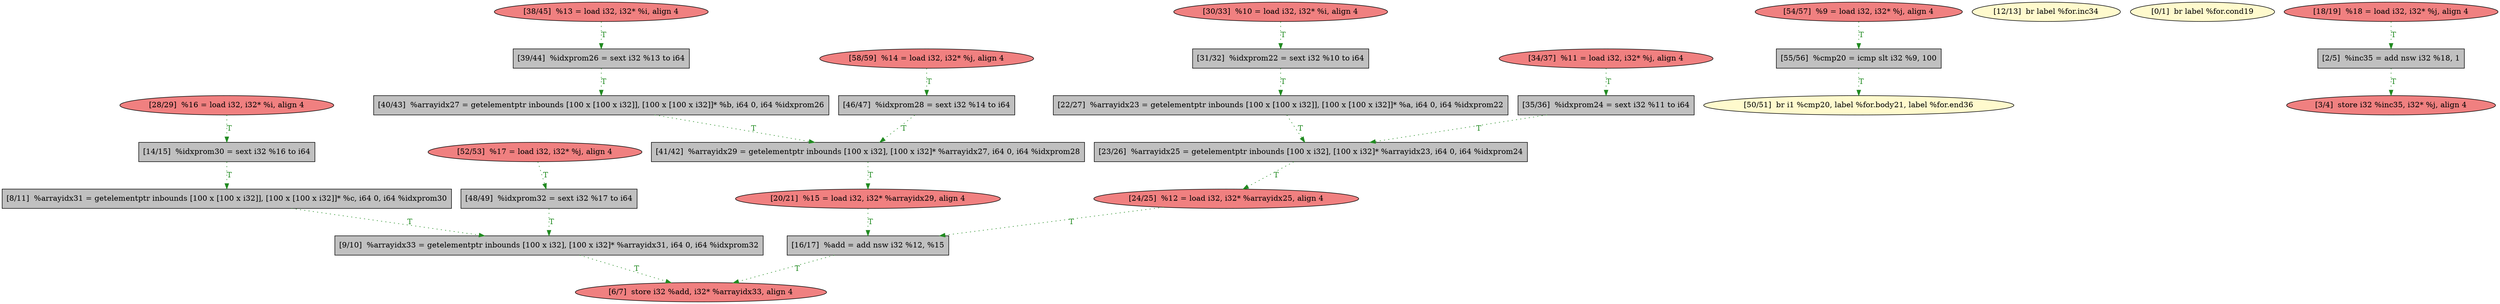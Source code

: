 
digraph G {


node1038 [fillcolor=lightcoral,label="[24/25]  %12 = load i32, i32* %arrayidx25, align 4",shape=ellipse,style=filled ]
node1039 [fillcolor=lightcoral,label="[58/59]  %14 = load i32, i32* %j, align 4",shape=ellipse,style=filled ]
node1037 [fillcolor=grey,label="[40/43]  %arrayidx27 = getelementptr inbounds [100 x [100 x i32]], [100 x [100 x i32]]* %b, i64 0, i64 %idxprom26",shape=rectangle,style=filled ]
node1036 [fillcolor=grey,label="[31/32]  %idxprom22 = sext i32 %10 to i64",shape=rectangle,style=filled ]
node1035 [fillcolor=grey,label="[23/26]  %arrayidx25 = getelementptr inbounds [100 x i32], [100 x i32]* %arrayidx23, i64 0, i64 %idxprom24",shape=rectangle,style=filled ]
node1034 [fillcolor=grey,label="[55/56]  %cmp20 = icmp slt i32 %9, 100",shape=rectangle,style=filled ]
node1033 [fillcolor=lightcoral,label="[54/57]  %9 = load i32, i32* %j, align 4",shape=ellipse,style=filled ]
node1031 [fillcolor=grey,label="[41/42]  %arrayidx29 = getelementptr inbounds [100 x i32], [100 x i32]* %arrayidx27, i64 0, i64 %idxprom28",shape=rectangle,style=filled ]
node1028 [fillcolor=lightcoral,label="[52/53]  %17 = load i32, i32* %j, align 4",shape=ellipse,style=filled ]
node1015 [fillcolor=lemonchiffon,label="[12/13]  br label %for.inc34",shape=ellipse,style=filled ]
node1024 [fillcolor=lightcoral,label="[38/45]  %13 = load i32, i32* %i, align 4",shape=ellipse,style=filled ]
node1010 [fillcolor=lemonchiffon,label="[0/1]  br label %for.cond19",shape=ellipse,style=filled ]
node1013 [fillcolor=lightcoral,label="[6/7]  store i32 %add, i32* %arrayidx33, align 4",shape=ellipse,style=filled ]
node1029 [fillcolor=grey,label="[39/44]  %idxprom26 = sext i32 %13 to i64",shape=rectangle,style=filled ]
node1011 [fillcolor=grey,label="[2/5]  %inc35 = add nsw i32 %18, 1",shape=rectangle,style=filled ]
node1032 [fillcolor=grey,label="[9/10]  %arrayidx33 = getelementptr inbounds [100 x i32], [100 x i32]* %arrayidx31, i64 0, i64 %idxprom32",shape=rectangle,style=filled ]
node1014 [fillcolor=grey,label="[8/11]  %arrayidx31 = getelementptr inbounds [100 x [100 x i32]], [100 x [100 x i32]]* %c, i64 0, i64 %idxprom30",shape=rectangle,style=filled ]
node1016 [fillcolor=grey,label="[14/15]  %idxprom30 = sext i32 %16 to i64",shape=rectangle,style=filled ]
node1017 [fillcolor=grey,label="[16/17]  %add = add nsw i32 %12, %15",shape=rectangle,style=filled ]
node1018 [fillcolor=lightcoral,label="[18/19]  %18 = load i32, i32* %j, align 4",shape=ellipse,style=filled ]
node1022 [fillcolor=lightcoral,label="[30/33]  %10 = load i32, i32* %i, align 4",shape=ellipse,style=filled ]
node1027 [fillcolor=lemonchiffon,label="[50/51]  br i1 %cmp20, label %for.body21, label %for.end36",shape=ellipse,style=filled ]
node1019 [fillcolor=lightcoral,label="[20/21]  %15 = load i32, i32* %arrayidx29, align 4",shape=ellipse,style=filled ]
node1026 [fillcolor=grey,label="[48/49]  %idxprom32 = sext i32 %17 to i64",shape=rectangle,style=filled ]
node1012 [fillcolor=lightcoral,label="[3/4]  store i32 %inc35, i32* %j, align 4",shape=ellipse,style=filled ]
node1020 [fillcolor=grey,label="[22/27]  %arrayidx23 = getelementptr inbounds [100 x [100 x i32]], [100 x [100 x i32]]* %a, i64 0, i64 %idxprom22",shape=rectangle,style=filled ]
node1025 [fillcolor=grey,label="[46/47]  %idxprom28 = sext i32 %14 to i64",shape=rectangle,style=filled ]
node1021 [fillcolor=lightcoral,label="[28/29]  %16 = load i32, i32* %i, align 4",shape=ellipse,style=filled ]
node1030 [fillcolor=grey,label="[35/36]  %idxprom24 = sext i32 %11 to i64",shape=rectangle,style=filled ]
node1023 [fillcolor=lightcoral,label="[34/37]  %11 = load i32, i32* %j, align 4",shape=ellipse,style=filled ]

node1026->node1032 [style=dotted,color=forestgreen,label="T",fontcolor=forestgreen ]
node1021->node1016 [style=dotted,color=forestgreen,label="T",fontcolor=forestgreen ]
node1024->node1029 [style=dotted,color=forestgreen,label="T",fontcolor=forestgreen ]
node1023->node1030 [style=dotted,color=forestgreen,label="T",fontcolor=forestgreen ]
node1020->node1035 [style=dotted,color=forestgreen,label="T",fontcolor=forestgreen ]
node1037->node1031 [style=dotted,color=forestgreen,label="T",fontcolor=forestgreen ]
node1032->node1013 [style=dotted,color=forestgreen,label="T",fontcolor=forestgreen ]
node1018->node1011 [style=dotted,color=forestgreen,label="T",fontcolor=forestgreen ]
node1031->node1019 [style=dotted,color=forestgreen,label="T",fontcolor=forestgreen ]
node1039->node1025 [style=dotted,color=forestgreen,label="T",fontcolor=forestgreen ]
node1011->node1012 [style=dotted,color=forestgreen,label="T",fontcolor=forestgreen ]
node1033->node1034 [style=dotted,color=forestgreen,label="T",fontcolor=forestgreen ]
node1029->node1037 [style=dotted,color=forestgreen,label="T",fontcolor=forestgreen ]
node1014->node1032 [style=dotted,color=forestgreen,label="T",fontcolor=forestgreen ]
node1038->node1017 [style=dotted,color=forestgreen,label="T",fontcolor=forestgreen ]
node1028->node1026 [style=dotted,color=forestgreen,label="T",fontcolor=forestgreen ]
node1034->node1027 [style=dotted,color=forestgreen,label="T",fontcolor=forestgreen ]
node1036->node1020 [style=dotted,color=forestgreen,label="T",fontcolor=forestgreen ]
node1030->node1035 [style=dotted,color=forestgreen,label="T",fontcolor=forestgreen ]
node1017->node1013 [style=dotted,color=forestgreen,label="T",fontcolor=forestgreen ]
node1022->node1036 [style=dotted,color=forestgreen,label="T",fontcolor=forestgreen ]
node1025->node1031 [style=dotted,color=forestgreen,label="T",fontcolor=forestgreen ]
node1016->node1014 [style=dotted,color=forestgreen,label="T",fontcolor=forestgreen ]
node1019->node1017 [style=dotted,color=forestgreen,label="T",fontcolor=forestgreen ]
node1035->node1038 [style=dotted,color=forestgreen,label="T",fontcolor=forestgreen ]


}
